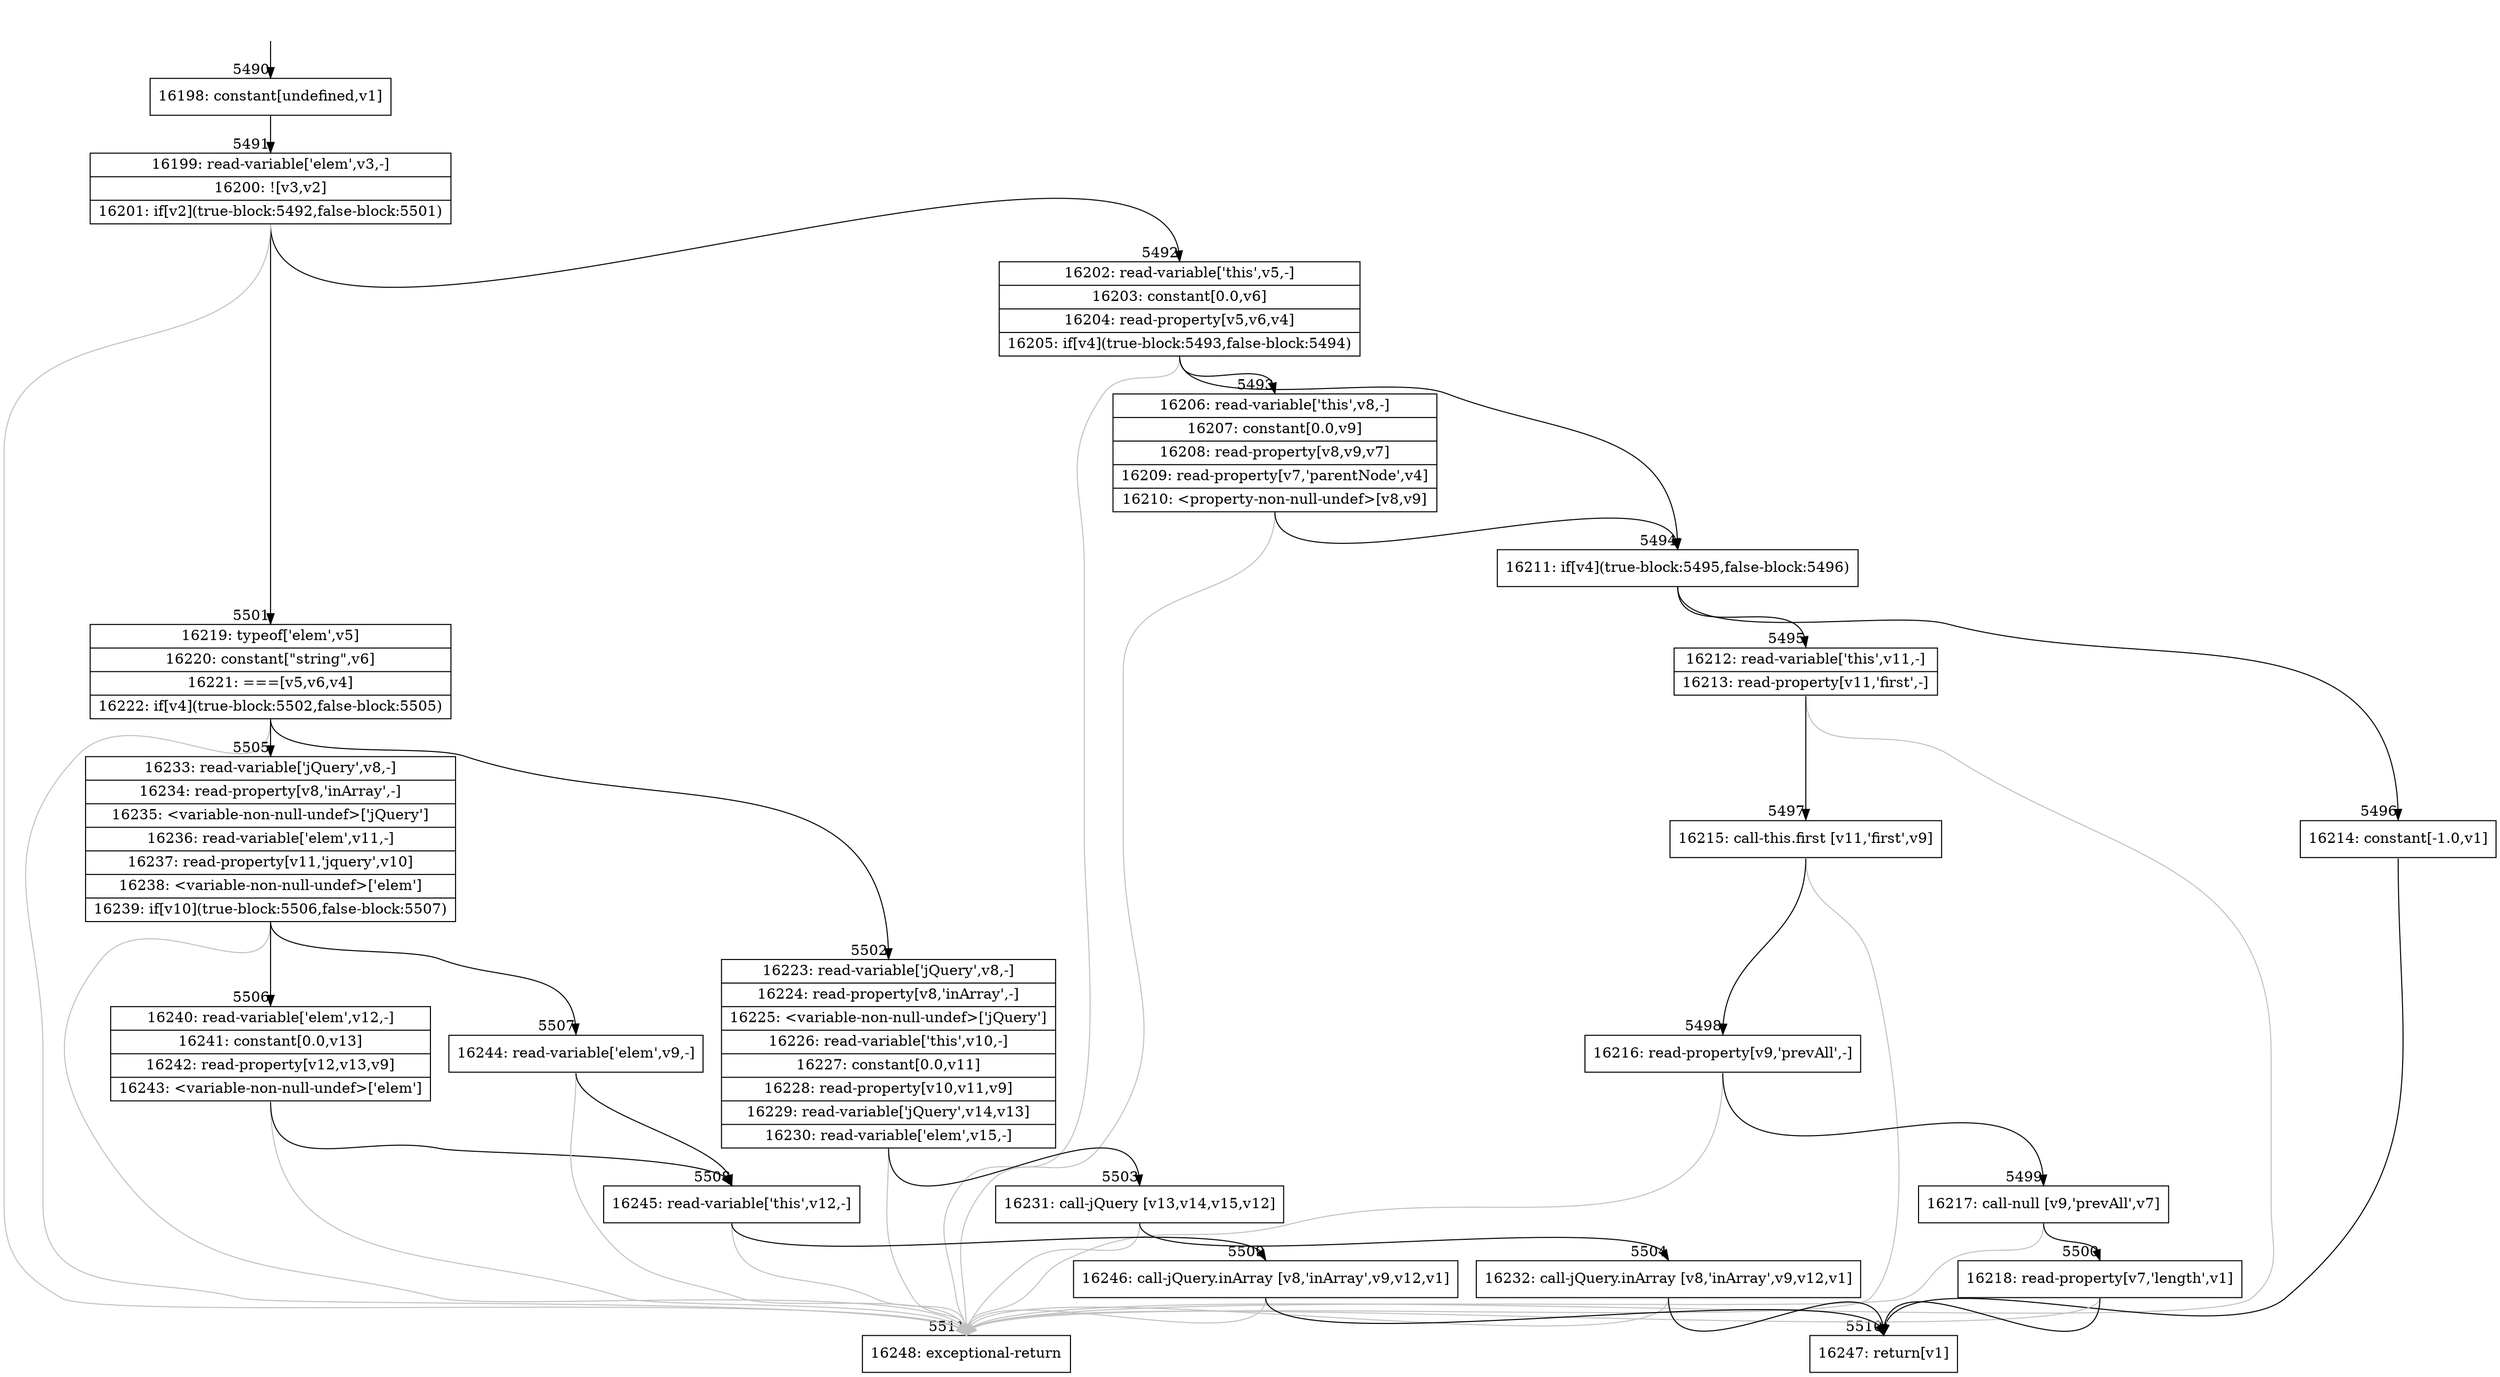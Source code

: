 digraph {
rankdir="TD"
BB_entry346[shape=none,label=""];
BB_entry346 -> BB5490 [tailport=s, headport=n, headlabel="    5490"]
BB5490 [shape=record label="{16198: constant[undefined,v1]}" ] 
BB5490 -> BB5491 [tailport=s, headport=n, headlabel="      5491"]
BB5491 [shape=record label="{16199: read-variable['elem',v3,-]|16200: ![v3,v2]|16201: if[v2](true-block:5492,false-block:5501)}" ] 
BB5491 -> BB5492 [tailport=s, headport=n, headlabel="      5492"]
BB5491 -> BB5501 [tailport=s, headport=n, headlabel="      5501"]
BB5491 -> BB5511 [tailport=s, headport=n, color=gray, headlabel="      5511"]
BB5492 [shape=record label="{16202: read-variable['this',v5,-]|16203: constant[0.0,v6]|16204: read-property[v5,v6,v4]|16205: if[v4](true-block:5493,false-block:5494)}" ] 
BB5492 -> BB5494 [tailport=s, headport=n, headlabel="      5494"]
BB5492 -> BB5493 [tailport=s, headport=n, headlabel="      5493"]
BB5492 -> BB5511 [tailport=s, headport=n, color=gray]
BB5493 [shape=record label="{16206: read-variable['this',v8,-]|16207: constant[0.0,v9]|16208: read-property[v8,v9,v7]|16209: read-property[v7,'parentNode',v4]|16210: \<property-non-null-undef\>[v8,v9]}" ] 
BB5493 -> BB5494 [tailport=s, headport=n]
BB5493 -> BB5511 [tailport=s, headport=n, color=gray]
BB5494 [shape=record label="{16211: if[v4](true-block:5495,false-block:5496)}" ] 
BB5494 -> BB5495 [tailport=s, headport=n, headlabel="      5495"]
BB5494 -> BB5496 [tailport=s, headport=n, headlabel="      5496"]
BB5495 [shape=record label="{16212: read-variable['this',v11,-]|16213: read-property[v11,'first',-]}" ] 
BB5495 -> BB5497 [tailport=s, headport=n, headlabel="      5497"]
BB5495 -> BB5511 [tailport=s, headport=n, color=gray]
BB5496 [shape=record label="{16214: constant[-1.0,v1]}" ] 
BB5496 -> BB5510 [tailport=s, headport=n, headlabel="      5510"]
BB5497 [shape=record label="{16215: call-this.first [v11,'first',v9]}" ] 
BB5497 -> BB5498 [tailport=s, headport=n, headlabel="      5498"]
BB5497 -> BB5511 [tailport=s, headport=n, color=gray]
BB5498 [shape=record label="{16216: read-property[v9,'prevAll',-]}" ] 
BB5498 -> BB5499 [tailport=s, headport=n, headlabel="      5499"]
BB5498 -> BB5511 [tailport=s, headport=n, color=gray]
BB5499 [shape=record label="{16217: call-null [v9,'prevAll',v7]}" ] 
BB5499 -> BB5500 [tailport=s, headport=n, headlabel="      5500"]
BB5499 -> BB5511 [tailport=s, headport=n, color=gray]
BB5500 [shape=record label="{16218: read-property[v7,'length',v1]}" ] 
BB5500 -> BB5510 [tailport=s, headport=n]
BB5500 -> BB5511 [tailport=s, headport=n, color=gray]
BB5501 [shape=record label="{16219: typeof['elem',v5]|16220: constant[\"string\",v6]|16221: ===[v5,v6,v4]|16222: if[v4](true-block:5502,false-block:5505)}" ] 
BB5501 -> BB5502 [tailport=s, headport=n, headlabel="      5502"]
BB5501 -> BB5505 [tailport=s, headport=n, headlabel="      5505"]
BB5501 -> BB5511 [tailport=s, headport=n, color=gray]
BB5502 [shape=record label="{16223: read-variable['jQuery',v8,-]|16224: read-property[v8,'inArray',-]|16225: \<variable-non-null-undef\>['jQuery']|16226: read-variable['this',v10,-]|16227: constant[0.0,v11]|16228: read-property[v10,v11,v9]|16229: read-variable['jQuery',v14,v13]|16230: read-variable['elem',v15,-]}" ] 
BB5502 -> BB5503 [tailport=s, headport=n, headlabel="      5503"]
BB5502 -> BB5511 [tailport=s, headport=n, color=gray]
BB5503 [shape=record label="{16231: call-jQuery [v13,v14,v15,v12]}" ] 
BB5503 -> BB5504 [tailport=s, headport=n, headlabel="      5504"]
BB5503 -> BB5511 [tailport=s, headport=n, color=gray]
BB5504 [shape=record label="{16232: call-jQuery.inArray [v8,'inArray',v9,v12,v1]}" ] 
BB5504 -> BB5510 [tailport=s, headport=n]
BB5504 -> BB5511 [tailport=s, headport=n, color=gray]
BB5505 [shape=record label="{16233: read-variable['jQuery',v8,-]|16234: read-property[v8,'inArray',-]|16235: \<variable-non-null-undef\>['jQuery']|16236: read-variable['elem',v11,-]|16237: read-property[v11,'jquery',v10]|16238: \<variable-non-null-undef\>['elem']|16239: if[v10](true-block:5506,false-block:5507)}" ] 
BB5505 -> BB5506 [tailport=s, headport=n, headlabel="      5506"]
BB5505 -> BB5507 [tailport=s, headport=n, headlabel="      5507"]
BB5505 -> BB5511 [tailport=s, headport=n, color=gray]
BB5506 [shape=record label="{16240: read-variable['elem',v12,-]|16241: constant[0.0,v13]|16242: read-property[v12,v13,v9]|16243: \<variable-non-null-undef\>['elem']}" ] 
BB5506 -> BB5508 [tailport=s, headport=n, headlabel="      5508"]
BB5506 -> BB5511 [tailport=s, headport=n, color=gray]
BB5507 [shape=record label="{16244: read-variable['elem',v9,-]}" ] 
BB5507 -> BB5508 [tailport=s, headport=n]
BB5507 -> BB5511 [tailport=s, headport=n, color=gray]
BB5508 [shape=record label="{16245: read-variable['this',v12,-]}" ] 
BB5508 -> BB5509 [tailport=s, headport=n, headlabel="      5509"]
BB5508 -> BB5511 [tailport=s, headport=n, color=gray]
BB5509 [shape=record label="{16246: call-jQuery.inArray [v8,'inArray',v9,v12,v1]}" ] 
BB5509 -> BB5510 [tailport=s, headport=n]
BB5509 -> BB5511 [tailport=s, headport=n, color=gray]
BB5510 [shape=record label="{16247: return[v1]}" ] 
BB5511 [shape=record label="{16248: exceptional-return}" ] 
}

